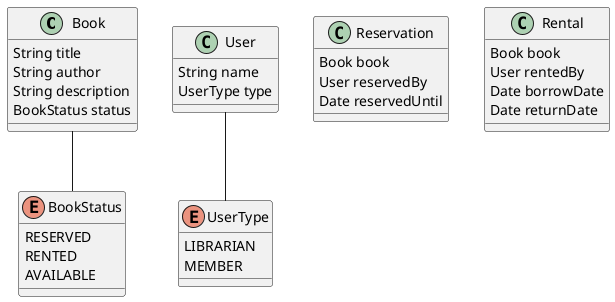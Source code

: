 @startuml

class Book {
String title
String author
String description
BookStatus status
}

class User {
String name
UserType type
}

class Reservation {
Book book
User reservedBy
Date reservedUntil
}

class Rental {
Book book
User rentedBy
Date borrowDate
Date returnDate
}

enum UserType {
LIBRARIAN
MEMBER
}

enum BookStatus {
RESERVED
RENTED
AVAILABLE
}

Book -- BookStatus
User -- UserType


@enduml